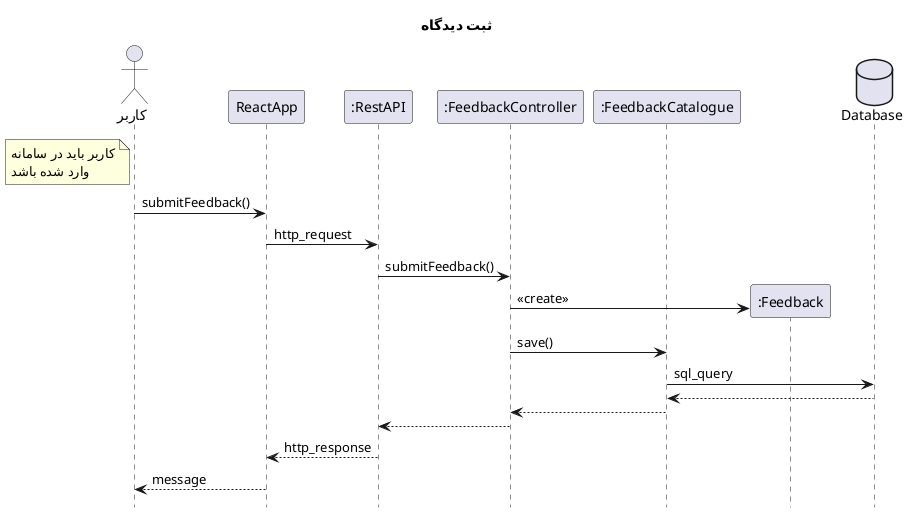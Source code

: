 @startuml logout

hide footbox
title "ثبت دیدگاه"
actor "کاربر" as user
participant ReactApp
participant ":RestAPI" as RestAPI
participant ":FeedbackController" as FeedbackController
participant ":FeedbackCatalogue" as FeedbackCatalogue
participant ":Feedback" as Feedback

database Database

note left of user
    کاربر باید در سامانه
    وارد شده باشد
end note

user -> ReactApp: submitFeedback()
ReactApp -> RestAPI : http_request
RestAPI -> FeedbackController: submitFeedback()
FeedbackController -> Feedback ** :<<create>>
FeedbackController -> FeedbackCatalogue : save()
FeedbackCatalogue -> Database : sql_query
return
FeedbackCatalogue --> FeedbackController
FeedbackController --> RestAPI
RestAPI --> ReactApp : http_response
ReactApp --> user: message

@enduml
